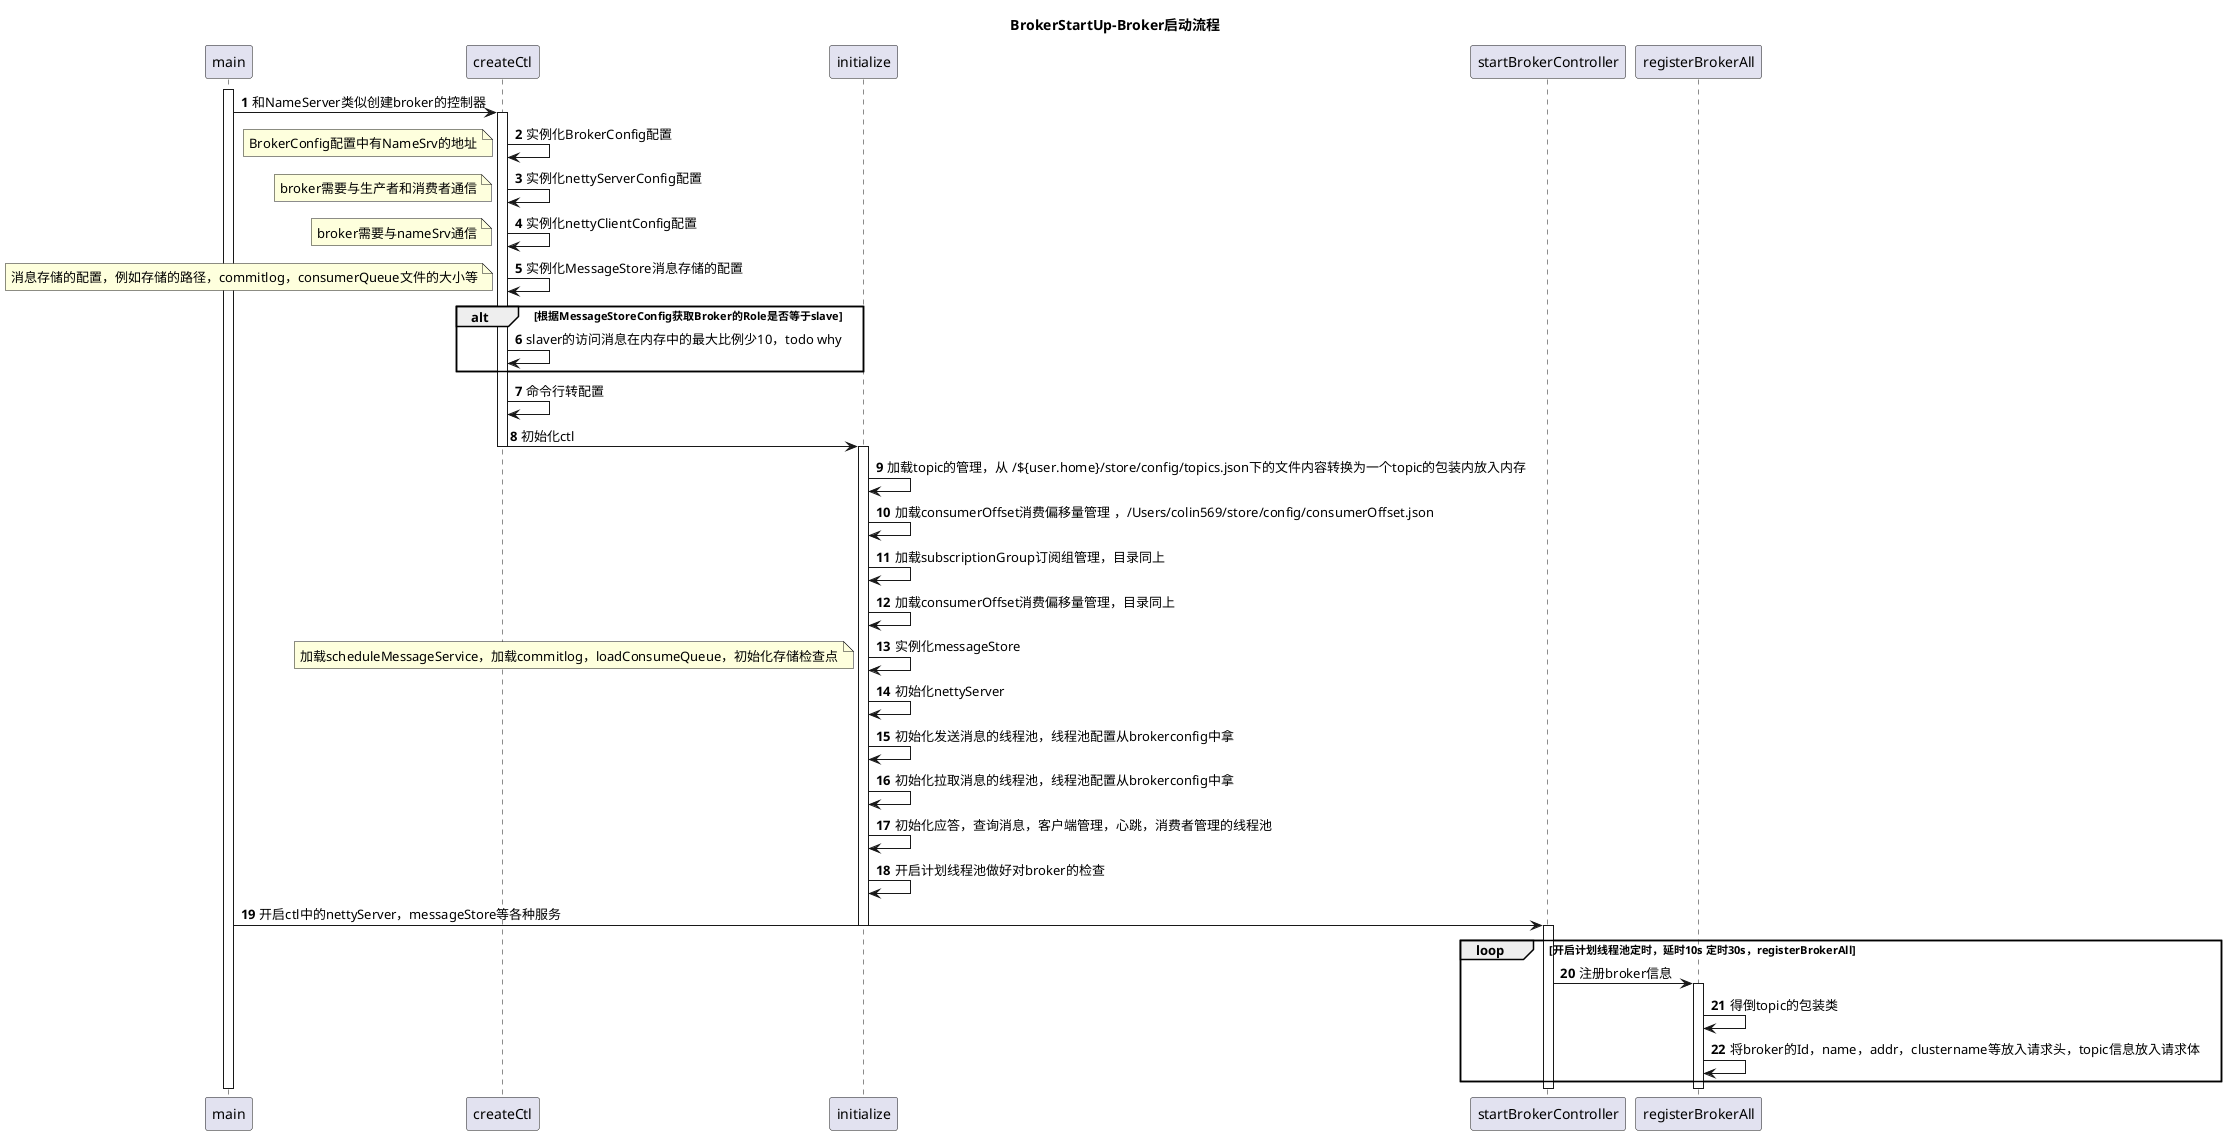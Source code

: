 @startuml
title BrokerStartUp-Broker启动流程
autonumber
participant "main" as main
participant "createCtl" as ctl
participant "initialize" as initialize
participant "startBrokerController" as start
participant "registerBrokerAll" as register


activate main
main->ctl:和NameServer类似创建broker的控制器
activate ctl
ctl->ctl:实例化BrokerConfig配置
note left: BrokerConfig配置中有NameSrv的地址
ctl->ctl:实例化nettyServerConfig配置
note left: broker需要与生产者和消费者通信
ctl->ctl:实例化nettyClientConfig配置
note left: broker需要与nameSrv通信
ctl->ctl:实例化MessageStore消息存储的配置
note left: 消息存储的配置，例如存储的路径，commitlog，consumerQueue文件的大小等
alt 根据MessageStoreConfig获取Broker的Role是否等于slave
    ctl->ctl:slaver的访问消息在内存中的最大比例少10，todo why
end
ctl->ctl:命令行转配置
ctl->initialize:初始化ctl
deactivate ctl
activate initialize
initialize->initialize:加载topic的管理，从 /${user.home}/store/config/topics.json下的文件内容转换为一个topic的包装内放入内存
initialize->initialize:加载consumerOffset消费偏移量管理 ，/Users/colin569/store/config/consumerOffset.json
initialize->initialize:加载subscriptionGroup订阅组管理，目录同上
initialize->initialize:加载consumerOffset消费偏移量管理，目录同上
initialize->initialize:实例化messageStore
note left:加载scheduleMessageService，加载commitlog，loadConsumeQueue，初始化存储检查点
initialize->initialize:初始化nettyServer
initialize->initialize:初始化发送消息的线程池，线程池配置从brokerconfig中拿
initialize->initialize:初始化拉取消息的线程池，线程池配置从brokerconfig中拿
initialize->initialize:初始化应答，查询消息，客户端管理，心跳，消费者管理的线程池
initialize->initialize:开启计划线程池做好对broker的检查
main->start:开启ctl中的nettyServer，messageStore等各种服务
deactivate initialize
activate start
loop    开启计划线程池定时，延时10s 定时30s，registerBrokerAll
start->register:注册broker信息
activate register
register->register:得倒topic的包装类
register->register:将broker的Id，name，addr，clustername等放入请求头，topic信息放入请求体
end
deactivate register
deactivate start
deactivate main
@enduml